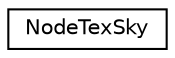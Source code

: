 digraph G
{
  edge [fontname="Helvetica",fontsize="10",labelfontname="Helvetica",labelfontsize="10"];
  node [fontname="Helvetica",fontsize="10",shape=record];
  rankdir=LR;
  Node1 [label="NodeTexSky",height=0.2,width=0.4,color="black", fillcolor="white", style="filled",URL="$dc/d85/structNodeTexSky.html"];
}
